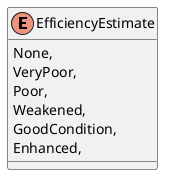 @startuml
enum EfficiencyEstimate {
    None,
    VeryPoor,
    Poor,
    Weakened,
    GoodCondition,
    Enhanced,
}
@enduml
